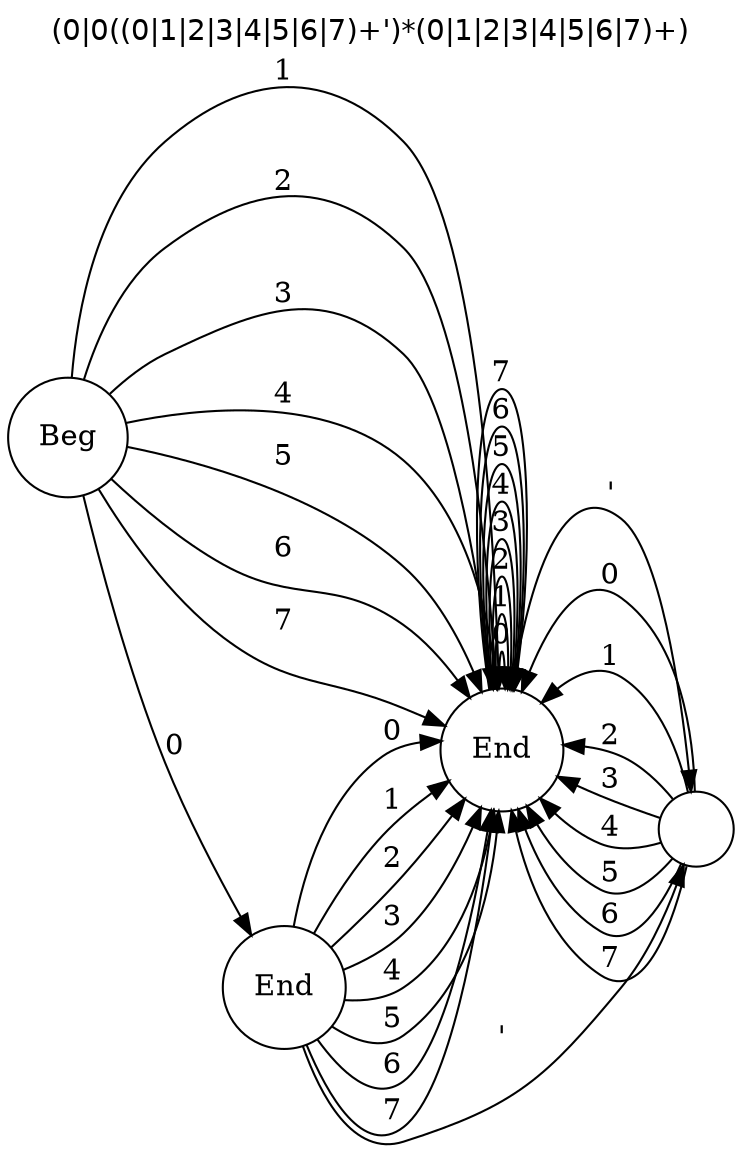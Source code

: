 digraph tokex {
	labelloc="t";
	label="(0|0((0|1|2|3|4|5|6|7)+')*(0|1|2|3|4|5|6|7)+)";
	graph [dpi=200];
	rankdir=LR;
	fontname="Helvetica";
	edge [arrowhead=normal,arrowtail=dot];
	node [shape=circle];
	# Auto-generated by Tokex.

	q0 [label="End"];
	q1 [label=""];
	q2 [label="Beg"];
	q3 [label="End"];
	q2 -> q3 [label="0"];
	q2 -> q0 [label="1"];
	q2 -> q0 [label="2"];
	q2 -> q0 [label="3"];
	q2 -> q0 [label="4"];
	q2 -> q0 [label="5"];
	q2 -> q0 [label="6"];
	q2 -> q0 [label="7"];
	q3 -> q1 [label="'"];
	q3 -> q0 [label="0"];
	q3 -> q0 [label="1"];
	q3 -> q0 [label="2"];
	q3 -> q0 [label="3"];
	q3 -> q0 [label="4"];
	q3 -> q0 [label="5"];
	q3 -> q0 [label="6"];
	q3 -> q0 [label="7"];
	q0 -> q1 [label="'"];
	q0 -> q0 [label="0"];
	q0 -> q0 [label="1"];
	q0 -> q0 [label="2"];
	q0 -> q0 [label="3"];
	q0 -> q0 [label="4"];
	q0 -> q0 [label="5"];
	q0 -> q0 [label="6"];
	q0 -> q0 [label="7"];
	q1 -> q0 [label="0"];
	q1 -> q0 [label="1"];
	q1 -> q0 [label="2"];
	q1 -> q0 [label="3"];
	q1 -> q0 [label="4"];
	q1 -> q0 [label="5"];
	q1 -> q0 [label="6"];
	q1 -> q0 [label="7"];
}
